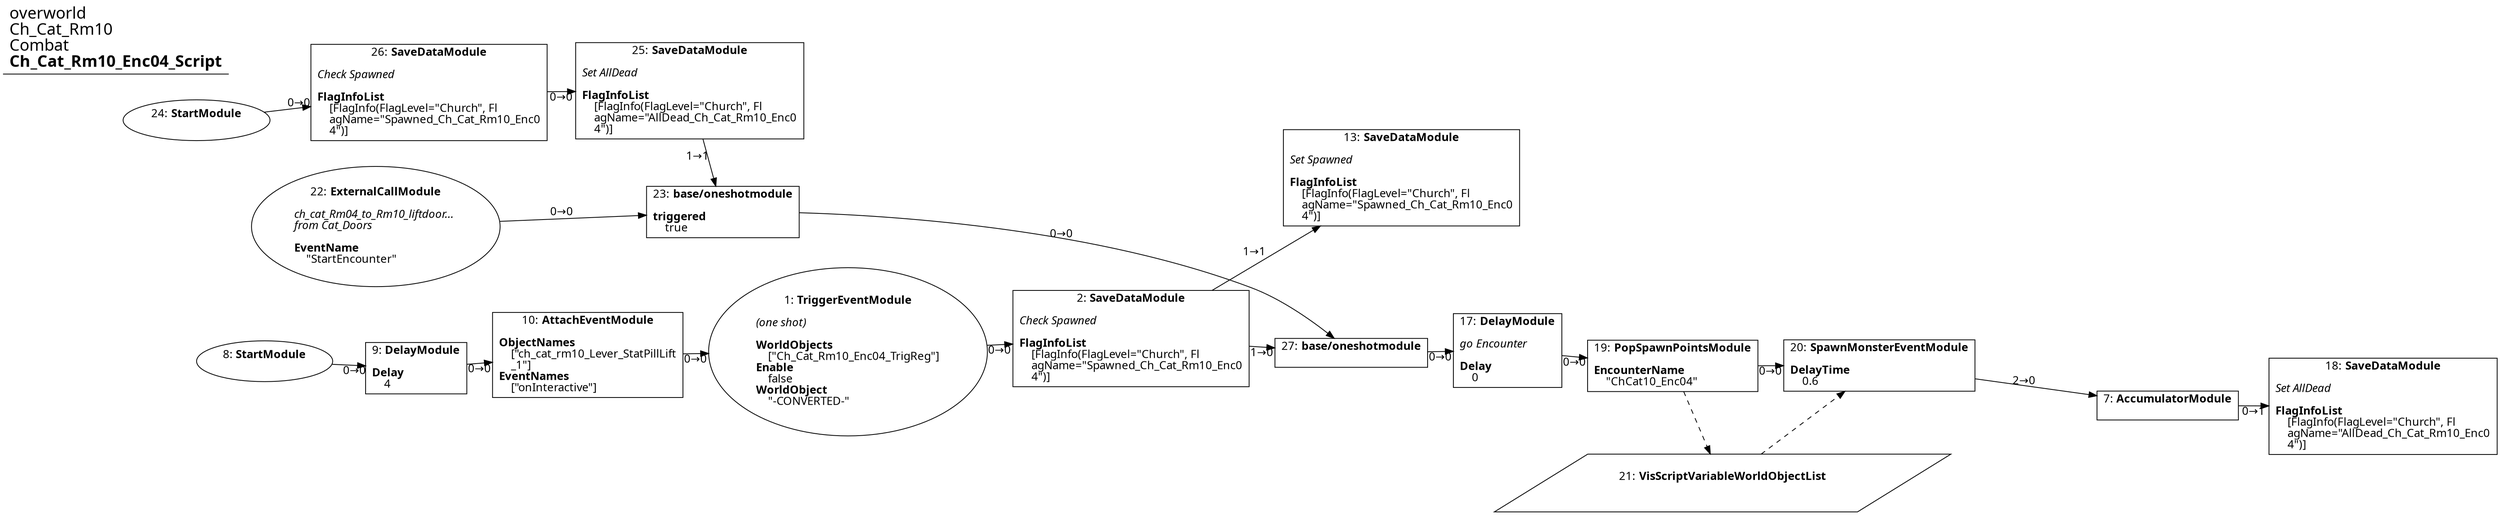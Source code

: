 digraph {
    layout = fdp;
    overlap = prism;
    sep = "+16";
    splines = spline;

    node [ shape = box ];

    graph [ fontname = "Segoe UI" ];
    node [ fontname = "Segoe UI" ];
    edge [ fontname = "Segoe UI" ];

    1 [ label = <1: <b>TriggerEventModule</b><br/><br/><i>(one shot)<br align="left"/></i><br align="left"/><b>WorldObjects</b><br align="left"/>    [&quot;Ch_Cat_Rm10_Enc04_TrigReg&quot;]<br align="left"/><b>Enable</b><br align="left"/>    false<br align="left"/><b>WorldObject</b><br align="left"/>    &quot;-CONVERTED-&quot;<br align="left"/>> ];
    1 [ shape = oval ]
    1 [ pos = "-0.372,-0.172!" ];
    1 -> 2 [ label = "0→0" ];

    2 [ label = <2: <b>SaveDataModule</b><br/><br/><i>Check Spawned<br align="left"/></i><br align="left"/><b>FlagInfoList</b><br align="left"/>    [FlagInfo(FlagLevel=&quot;Church&quot;, Fl<br align="left"/>    agName=&quot;Spawned_Ch_Cat_Rm10_Enc0<br align="left"/>    4&quot;)]<br align="left"/>> ];
    2 [ pos = "-0.091000006,-0.16900001!" ];
    2 -> 13 [ label = "1→1" ];
    2 -> 27 [ label = "1→0" ];

    7 [ label = <7: <b>AccumulatorModule</b><br/><br/>> ];
    7 [ pos = "1.194,-0.25!" ];
    7 -> 18 [ label = "0→1" ];

    8 [ label = <8: <b>StartModule</b><br/><br/>> ];
    8 [ shape = oval ]
    8 [ pos = "-0.943,-0.194!" ];
    8 -> 9 [ label = "0→0" ];

    9 [ label = <9: <b>DelayModule</b><br/><br/><b>Delay</b><br align="left"/>    4<br align="left"/>> ];
    9 [ pos = "-0.77800006,-0.19500001!" ];
    9 -> 10 [ label = "0→0" ];

    10 [ label = <10: <b>AttachEventModule</b><br/><br/><b>ObjectNames</b><br align="left"/>    [&quot;ch_cat_rm10_Lever_StatPillLift<br align="left"/>    _1&quot;]<br align="left"/><b>EventNames</b><br align="left"/>    [&quot;onInteractive&quot;]<br align="left"/>> ];
    10 [ pos = "-0.565,-0.171!" ];
    10 -> 1 [ label = "0→0" ];

    13 [ label = <13: <b>SaveDataModule</b><br/><br/><i>Set Spawned<br align="left"/></i><br align="left"/><b>FlagInfoList</b><br align="left"/>    [FlagInfo(FlagLevel=&quot;Church&quot;, Fl<br align="left"/>    agName=&quot;Spawned_Ch_Cat_Rm10_Enc0<br align="left"/>    4&quot;)]<br align="left"/>> ];
    13 [ pos = "0.246,0.015000001!" ];

    17 [ label = <17: <b>DelayModule</b><br/><br/><i>go Encounter<br align="left"/></i><br align="left"/><b>Delay</b><br align="left"/>    0<br align="left"/>> ];
    17 [ pos = "0.36,-0.186!" ];
    17 -> 19 [ label = "0→0" ];

    18 [ label = <18: <b>SaveDataModule</b><br/><br/><i>Set AllDead<br align="left"/></i><br align="left"/><b>FlagInfoList</b><br align="left"/>    [FlagInfo(FlagLevel=&quot;Church&quot;, Fl<br align="left"/>    agName=&quot;AllDead_Ch_Cat_Rm10_Enc0<br align="left"/>    4&quot;)]<br align="left"/>> ];
    18 [ pos = "1.45,-0.25100002!" ];

    19 [ label = <19: <b>PopSpawnPointsModule</b><br/><br/><b>EncounterName</b><br align="left"/>    &quot;ChCat10_Enc04&quot;<br align="left"/>> ];
    19 [ pos = "0.57900006,-0.20300001!" ];
    19 -> 20 [ label = "0→0" ];
    19 -> 21 [ style = dashed ];

    20 [ label = <20: <b>SpawnMonsterEventModule</b><br/><br/><b>DelayTime</b><br align="left"/>    0.6<br align="left"/>> ];
    20 [ pos = "0.83000004,-0.20300001!" ];
    20 -> 7 [ label = "2→0" ];
    21 -> 20 [ style = dashed ];

    21 [ label = <21: <b>VisScriptVariableWorldObjectList</b><br/><br/>> ];
    21 [ shape = parallelogram ]
    21 [ pos = "0.648,-0.34!" ];

    22 [ label = <22: <b>ExternalCallModule</b><br/><br/><i>ch_cat_Rm04_to_Rm10_liftdoor... <br align="left"/>from Cat_Doors<br align="left"/></i><br align="left"/><b>EventName</b><br align="left"/>    &quot;StartEncounter&quot;<br align="left"/>> ];
    22 [ shape = oval ]
    22 [ pos = "-0.804,-0.043!" ];
    22 -> 23 [ label = "0→0" ];

    23 [ label = <23: <b>base/oneshotmodule</b><br/><br/><b>triggered</b><br align="left"/>    true<br align="left"/>> ];
    23 [ pos = "-0.48400003,-0.043!" ];
    23 -> 27 [ label = "0→0" ];

    24 [ label = <24: <b>StartModule</b><br/><br/>> ];
    24 [ shape = oval ]
    24 [ pos = "-1.108,0.115!" ];
    24 -> 26 [ label = "0→0" ];

    25 [ label = <25: <b>SaveDataModule</b><br/><br/><i>Set AllDead<br align="left"/></i><br align="left"/><b>FlagInfoList</b><br align="left"/>    [FlagInfo(FlagLevel=&quot;Church&quot;, Fl<br align="left"/>    agName=&quot;AllDead_Ch_Cat_Rm10_Enc0<br align="left"/>    4&quot;)]<br align="left"/>> ];
    25 [ pos = "-0.679,0.115!" ];
    25 -> 23 [ label = "1→1" ];

    26 [ label = <26: <b>SaveDataModule</b><br/><br/><i>Check Spawned<br align="left"/></i><br align="left"/><b>FlagInfoList</b><br align="left"/>    [FlagInfo(FlagLevel=&quot;Church&quot;, Fl<br align="left"/>    agName=&quot;Spawned_Ch_Cat_Rm10_Enc0<br align="left"/>    4&quot;)]<br align="left"/>> ];
    26 [ pos = "-0.92100006,0.115!" ];
    26 -> 25 [ label = "0→0" ];

    27 [ label = <27: <b>base/oneshotmodule</b><br/><br/>> ];
    27 [ pos = "0.18300001,-0.187!" ];
    27 -> 17 [ label = "0→0" ];

    title [ pos = "-1.1090001,0.116000004!" ];
    title [ shape = underline ];
    title [ label = <<font point-size="20">overworld<br align="left"/>Ch_Cat_Rm10<br align="left"/>Combat<br align="left"/><b>Ch_Cat_Rm10_Enc04_Script</b><br align="left"/></font>> ];
}
